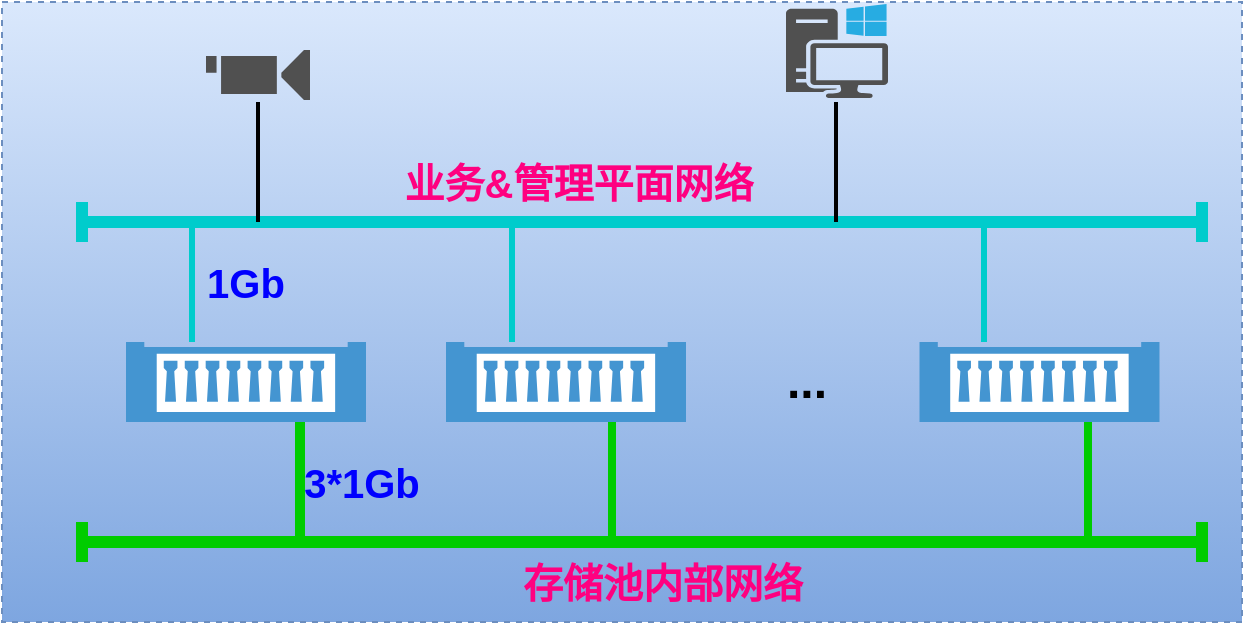 <mxfile version="16.6.1" type="github">
  <diagram name="Page-1" id="197159a0-c6a4-9194-75a8-e4174976684c">
    <mxGraphModel dx="1433" dy="-491" grid="1" gridSize="10" guides="1" tooltips="1" connect="1" arrows="1" fold="1" page="1" pageScale="1.5" pageWidth="1169" pageHeight="826" background="none" math="0" shadow="0">
      <root>
        <mxCell id="0" style=";html=1;" />
        <mxCell id="1" style=";html=1;" parent="0" />
        <mxCell id="CXl9KmaYjFtn0LYdh_lU-39" value="" style="rounded=0;whiteSpace=wrap;html=1;fontSize=18;strokeWidth=1;dashed=1;fillColor=#dae8fc;strokeColor=#6c8ebf;gradientColor=#7ea6e0;" vertex="1" parent="1">
          <mxGeometry x="320" y="1310" width="620" height="310" as="geometry" />
        </mxCell>
        <mxCell id="CXl9KmaYjFtn0LYdh_lU-21" value="" style="shadow=0;dashed=0;html=1;strokeColor=none;fillColor=#4495D1;labelPosition=center;verticalLabelPosition=bottom;verticalAlign=top;align=center;outlineConnect=0;shape=mxgraph.veeam.2d.physical_storage;" vertex="1" parent="1">
          <mxGeometry x="382" y="1480" width="120" height="40" as="geometry" />
        </mxCell>
        <mxCell id="CXl9KmaYjFtn0LYdh_lU-23" value="" style="shadow=0;dashed=0;html=1;strokeColor=none;fillColor=#4495D1;labelPosition=center;verticalLabelPosition=bottom;verticalAlign=top;align=center;outlineConnect=0;shape=mxgraph.veeam.2d.physical_storage;" vertex="1" parent="1">
          <mxGeometry x="542" y="1480" width="120" height="40" as="geometry" />
        </mxCell>
        <mxCell id="CXl9KmaYjFtn0LYdh_lU-24" value="..." style="text;strokeColor=none;fillColor=none;html=1;fontSize=24;fontStyle=1;verticalAlign=middle;align=center;" vertex="1" parent="1">
          <mxGeometry x="702" y="1480" width="40" height="40" as="geometry" />
        </mxCell>
        <mxCell id="CXl9KmaYjFtn0LYdh_lU-25" value="" style="line;strokeWidth=3;direction=south;html=1;perimeter=backbonePerimeter;points=[];outlineConnect=0;strokeColor=#00CCCC;" vertex="1" parent="1">
          <mxGeometry x="410" y="1420" width="10" height="60" as="geometry" />
        </mxCell>
        <mxCell id="CXl9KmaYjFtn0LYdh_lU-26" value="" style="shape=crossbar;whiteSpace=wrap;html=1;rounded=1;fillColor=#009900;strokeColor=#00CC00;strokeWidth=6;" vertex="1" parent="1">
          <mxGeometry x="360" y="1570" width="560" height="20" as="geometry" />
        </mxCell>
        <mxCell id="CXl9KmaYjFtn0LYdh_lU-28" value="" style="shadow=0;dashed=0;html=1;strokeColor=none;fillColor=#4495D1;labelPosition=center;verticalLabelPosition=bottom;verticalAlign=top;align=center;outlineConnect=0;shape=mxgraph.veeam.2d.physical_storage;" vertex="1" parent="1">
          <mxGeometry x="778.75" y="1480" width="120" height="40" as="geometry" />
        </mxCell>
        <mxCell id="CXl9KmaYjFtn0LYdh_lU-29" value="" style="shape=crossbar;whiteSpace=wrap;html=1;rounded=1;fillColor=#009900;strokeColor=#00CCCC;strokeWidth=6;" vertex="1" parent="1">
          <mxGeometry x="360" y="1410" width="560" height="20" as="geometry" />
        </mxCell>
        <mxCell id="CXl9KmaYjFtn0LYdh_lU-30" value="" style="line;strokeWidth=3;direction=south;html=1;perimeter=backbonePerimeter;points=[];outlineConnect=0;strokeColor=#00CCCC;" vertex="1" parent="1">
          <mxGeometry x="570" y="1420" width="10" height="60" as="geometry" />
        </mxCell>
        <mxCell id="CXl9KmaYjFtn0LYdh_lU-31" value="" style="line;strokeWidth=3;direction=south;html=1;perimeter=backbonePerimeter;points=[];outlineConnect=0;strokeColor=#00CCCC;" vertex="1" parent="1">
          <mxGeometry x="806" y="1420" width="10" height="60" as="geometry" />
        </mxCell>
        <mxCell id="CXl9KmaYjFtn0LYdh_lU-32" value="" style="line;strokeWidth=5;direction=south;html=1;perimeter=backbonePerimeter;points=[];outlineConnect=0;strokeColor=#00CC00;" vertex="1" parent="1">
          <mxGeometry x="464" y="1520" width="10" height="60" as="geometry" />
        </mxCell>
        <mxCell id="CXl9KmaYjFtn0LYdh_lU-33" value="" style="line;strokeWidth=4;direction=south;html=1;perimeter=backbonePerimeter;points=[];outlineConnect=0;strokeColor=#00CC00;" vertex="1" parent="1">
          <mxGeometry x="620" y="1520" width="10" height="60" as="geometry" />
        </mxCell>
        <mxCell id="CXl9KmaYjFtn0LYdh_lU-34" value="" style="line;strokeWidth=4;direction=south;html=1;perimeter=backbonePerimeter;points=[];outlineConnect=0;strokeColor=#00CC00;" vertex="1" parent="1">
          <mxGeometry x="858" y="1520" width="10" height="60" as="geometry" />
        </mxCell>
        <mxCell id="CXl9KmaYjFtn0LYdh_lU-35" value="&lt;font style=&quot;font-size: 20px&quot; color=&quot;#ff0080&quot;&gt;存储池内部网络&lt;/font&gt;" style="text;strokeColor=none;fillColor=none;html=1;fontSize=24;fontStyle=1;verticalAlign=middle;align=center;" vertex="1" parent="1">
          <mxGeometry x="530" y="1580" width="240" height="40" as="geometry" />
        </mxCell>
        <mxCell id="CXl9KmaYjFtn0LYdh_lU-36" value="&lt;font style=&quot;font-size: 20px&quot; color=&quot;#ff0080&quot;&gt;业务&amp;amp;管理平面网络&lt;/font&gt;" style="text;strokeColor=none;fillColor=none;html=1;fontSize=24;fontStyle=1;verticalAlign=middle;align=center;" vertex="1" parent="1">
          <mxGeometry x="510" y="1380" width="195" height="40" as="geometry" />
        </mxCell>
        <mxCell id="CXl9KmaYjFtn0LYdh_lU-37" value="&lt;font color=&quot;#0000ff&quot; size=&quot;1&quot;&gt;&lt;b style=&quot;font-size: 20px&quot;&gt;3*1Gb&lt;/b&gt;&lt;/font&gt;" style="text;html=1;strokeColor=none;fillColor=none;align=center;verticalAlign=middle;whiteSpace=wrap;rounded=0;" vertex="1" parent="1">
          <mxGeometry x="470" y="1535" width="60" height="30" as="geometry" />
        </mxCell>
        <mxCell id="CXl9KmaYjFtn0LYdh_lU-38" value="&lt;font color=&quot;#0000ff&quot; size=&quot;1&quot;&gt;&lt;b style=&quot;font-size: 20px&quot;&gt;1Gb&lt;/b&gt;&lt;/font&gt;" style="text;html=1;strokeColor=none;fillColor=none;align=center;verticalAlign=middle;whiteSpace=wrap;rounded=0;" vertex="1" parent="1">
          <mxGeometry x="412" y="1435" width="60" height="30" as="geometry" />
        </mxCell>
        <mxCell id="CXl9KmaYjFtn0LYdh_lU-40" value="" style="sketch=0;pointerEvents=1;shadow=0;dashed=0;html=1;strokeColor=none;fillColor=#505050;labelPosition=center;verticalLabelPosition=bottom;verticalAlign=top;outlineConnect=0;align=center;shape=mxgraph.office.devices.video_camera;fontSize=18;fontColor=#FF0080;" vertex="1" parent="1">
          <mxGeometry x="422" y="1334" width="52" height="25" as="geometry" />
        </mxCell>
        <mxCell id="CXl9KmaYjFtn0LYdh_lU-42" value="" style="sketch=0;pointerEvents=1;shadow=0;dashed=0;html=1;strokeColor=none;fillColor=#505050;labelPosition=center;verticalLabelPosition=bottom;verticalAlign=top;outlineConnect=0;align=center;shape=mxgraph.office.devices.workstation_pc;fontSize=18;fontColor=#FF0080;" vertex="1" parent="1">
          <mxGeometry x="712" y="1311" width="51" height="47" as="geometry" />
        </mxCell>
        <mxCell id="CXl9KmaYjFtn0LYdh_lU-45" value="" style="line;strokeWidth=2;direction=south;html=1;perimeter=backbonePerimeter;points=[];outlineConnect=0;" vertex="1" parent="1">
          <mxGeometry x="443" y="1360" width="10" height="60" as="geometry" />
        </mxCell>
        <mxCell id="CXl9KmaYjFtn0LYdh_lU-46" value="" style="line;strokeWidth=2;direction=south;html=1;perimeter=backbonePerimeter;points=[];outlineConnect=0;" vertex="1" parent="1">
          <mxGeometry x="732" y="1360" width="10" height="60" as="geometry" />
        </mxCell>
      </root>
    </mxGraphModel>
  </diagram>
</mxfile>
